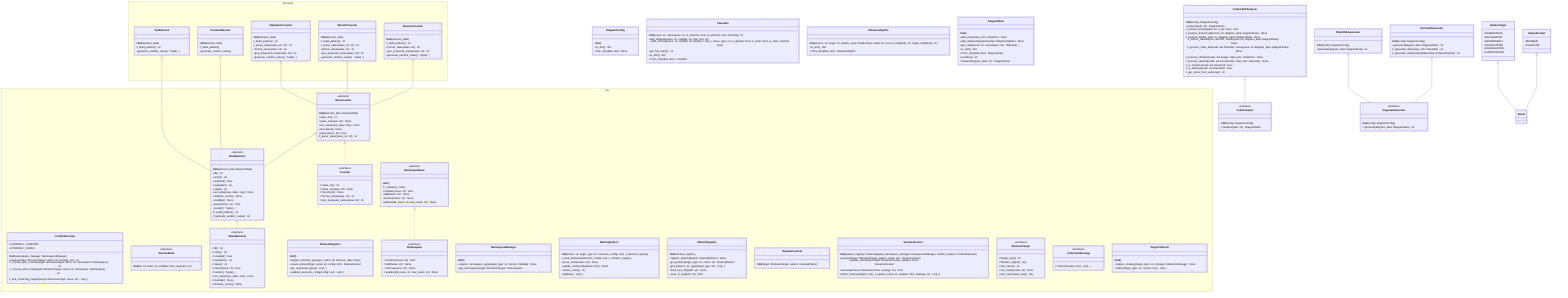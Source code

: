 classDiagram
    namespace core {
        class ConflictResolver {
            +STRATEGY_COUNTER
            +STRATEGY_FORCE
            #__init__(namespace_manager: NamespaceManager)
            +resolve(target: IRenameTarget, name: str, strategy: str) str
            #_resolve_with_counter(target: IRenameTarget, name: str, namespace: INamespace) str
            #_resolve_with_force(target: IRenameTarget, name: str, namespace: INamespace) str
            #_find_conflicting_targets(target: IRenameTarget, name: str) List[...]
        }
        class ElementData {
            <<interface>>
            #__init__(id: str, order: int, enabled: bool, separator: str)
        }
        class INameElement {
            <<interface>>
            +*id() str
            +*order() int
            +*enabled() bool
            +*separator() str
            +*value() str
            +*parse(name: str) bool
            +*render() Tuple[...]
            +*set_value(new_value: Any) None
            +*standby() None
            +*initialize_cache() None
        }
        class BaseElement {
            <<abstract>>
            #__init__(element_data: ElementData)
            +id() str
            +order() int
            +enabled() bool
            +separator() str
            +value() str
            +set_value(new_value: Any) None
            +initialize_cache() None
            +standby() None
            +parse(name: str) bool
            +render() Tuple[...]
            #*_build_pattern() str
            +*generate_random_value() str
        }
        class ICounter {
            <<interface>>
            +*value_int() int
            +*value_int(value: int) None
            +*increment() None
            +*format_value(value: int) str
            +*gen_proposed_name(value: int) str
        }
        class BaseCounter {
            <<abstract>>
            #__init__(element_data: ElementData)
            +value_int() int
            +value_int(value: int) None
            +set_value(new_value: Any) None
            +increment() None
            +parse(name: str) bool
            #_parse_value(value_str: str) int
        }
        class ElementRegistry {
            #__init__()
            +register_element_type(type_name: str, element_class: Type)
            +create_element(type_name: str, config: dict) INameElement
            +get_registered_types() List[...]
            +validate_elements_config(config: List) List[...]
        }
        class INamespace {
            <<interface>>
            +*contains(name: str) bool
            +*add(name: str) None
            +*remove(name: str) None
            +*update(old_name: str, new_name: str) None
        }
        class NamespaceBase {
            <<abstract>>
            #__init__()
            #*_initialize() None
            +contains(name: str) bool
            +add(name: str) None
            +remove(name: str) None
            +update(old_name: str, new_name: str) None
        }
        class NamespaceManager {
            #__init__()
            +register_namespace_type(target_type: str, factory: Callable) None
            +get_namespace(target: IRenameTarget) INamespace
        }
        class NamingPattern {
            #__init__(name: str, target_type: str, elements_config: List[...], element_registry)
            #_load_elements(elements_config: List[...], element_registry)
            +parse_name(name: str) None
            +update_elements(updates: Dict) None
            +render_name() str
            +validate() List[...]
        }
        class PatternRegistry {
            #__init__(element_registry)
            +register_pattern(pattern: NamingPattern) None
            +get_pattern(target_type: str, name: str) NamingPattern
            +get_patterns_for_type(target_type: str) List[...]
            +load_from_file(path: str) None
            +save_to_file(path: str) bool
        }
        class RenameContext {
            #__init__(target: IRenameTarget, pattern: NamingPattern)
        }
        class RenameService {
            #__init__(pattern_registry: PatternRegistry, namespace_manager: NamespaceManager, conflict_resolver: ConflictResolver)
            +prepare(target: IRenameTarget, pattern_name: str) RenameContext
            +update_elements(context: RenameContext, updates: Dict) RenameContext
            +execute(context: RenameContext, strategy: str) bool
            +batch_rename(targets: List[...], pattern_name: str, updates: Dict, strategy: str) List[...]
        }
        class IRenameTarget {
            <<interface>>
            +*target_type() str
            +*blender_object() Any
            +*get_name() str
            +*set_name(name: str) None
            +*get_namespace_key() Any
        }
        class CollectionStrategy {
            <<interface>>
            +*collect(context: Any) List[...]
        }
        class TargetCollector {
            #__init__()
            +register_strategy(target_type: str, strategy: CollectionStrategy) None
            +collect(target_type: str, context: Any) List[...]
        }
    }
    namespace elements {
        class NumericCounter {
            #__init__(element_data)
            #_build_pattern() str
            +format_value(value: int) str
            +gen_proposed_name(value: int) str
            +generate_random_value() Tuple[...]
        }
        class BlenderCounter {
            #__init__(element_data)
            #_build_pattern() str
            #_parse_value(value_str: str) int
            +format_value(value: int) str
            +gen_proposed_name(value: int) str
            +generate_random_value() Tuple[...]
        }
        class AlphabeticCounter {
            #__init__(element_data)
            #_build_pattern() str
            #_parse_value(value_str: str) int
            +format_value(value: int) str
            +gen_proposed_name(value: int) str
            +generate_random_value() Tuple[...]
        }
        class PositionElement {
            #__init__(element_data)
            #_build_pattern()
            +generate_random_value()
        }
        class TextElement {
            #__init__(element_data)
            #_build_pattern() str
            +generate_random_value() Tuple[...]
        }
    }
    class DiagramConfig {
        #__init__()
        +to_dict() dict
        +from_dict(data: dict) None
    }
    class ClassInfo {
        #__init__(name: str, namespace: str, is_interface: bool, is_abstract: bool, docstring: str)
        +add_attribute(name: str, visibility: str, type_hint: str)
        +add_method(name: str, visibility: str, params: List[...], return_type: str, is_abstract: bool, is_static: bool, is_class_method: bool)
        +get_full_name() str
        +to_dict() dict
        +^from_dict(data: dict) ClassInfo
    }
    class RelationshipInfo {
        #__init__(source: str, target: str, relation_type: RelationType, label: str, source_multiplicity: str, target_multiplicity: str)
        +to_dict() dict
        +^from_dict(data: dict) RelationshipInfo
    }
    class DiagramData {
        #__init__()
        +add_class(class_info: ClassInfo) None
        +add_relationship(relationship: RelationshipInfo) None
        +get_class(name: str, namespace: str) Optional[...]
        +to_dict() dict
        +^from_dict(data: dict) DiagramData
        +serialize() str
        +^deserialize(json_data: str) DiagramData
    }
    class CodeAnalyzer {
        <<interface>>
        #__init__(config: DiagramConfig)
        +*analyze(path: str) DiagramData
    }
    class PythonASTAnalyzer {
        #__init__(config: DiagramConfig)
        +analyze(path: str) DiagramData
        #_should_exclude(path: str, is_dir: bool) bool
        #_analyze_directory(directory: str, diagram_data: DiagramData) None
        #_analyze_file(file_path: str, diagram_data: DiagramData) None
        #_extract_classes(tree: ast.AST, namespace: str, diagram_data: DiagramData) None
        #_process_class_def(node: ast.ClassDef, namespace: str, diagram_data: DiagramData) None
        #_process_attribute(node: ast.Assign, class_info: ClassInfo) None
        #_process_method(node: ast.FunctionDef, class_info: ClassInfo) None
        #_is_interface(node: ast.ClassDef) bool
        #_is_abstract(node: ast.ClassDef) bool
        #_get_name_from_expr(expr) str
    }
    class DiagramGenerator {
        <<interface>>
        #__init__(config: DiagramConfig)
        +*generate(diagram_data: DiagramData) str
    }
    class MermaidGenerator {
        #__init__(config: DiagramConfig)
        +generate(diagram_data: DiagramData) str
        #_generate_class(class_info: ClassInfo) str
        #_generate_relationship(relationship: RelationshipInfo) str
    }
    class PlantUMLGenerator {
        #__init__(config: DiagramConfig)
        +generate(diagram_data: DiagramData) str
    }
    class OutputFormat {
        +MERMAID
        +PLANTUML
    }
    class RelationType {
        +INHERITANCE
        +REALIZATION
        +DEPENDENCY
        +ASSOCIATION
        +AGGREGATION
        +COMPOSITION
    }
    PythonASTAnalyzer <|-- CodeAnalyzer
    MermaidGenerator <|-- DiagramGenerator
    PlantUMLGenerator <|-- DiagramGenerator
    OutputFormat <|-- Enum
    RelationType <|-- Enum
    BaseElement <|.. INameElement
    BaseCounter <|-- BaseElement
    BaseCounter <|.. ICounter
    NamespaceBase <|.. INamespace
    NumericCounter <|-- BaseCounter
    BlenderCounter <|-- BaseCounter
    AlphabeticCounter <|-- BaseCounter
    PositionElement <|-- BaseElement
    TextElement <|-- BaseElement
